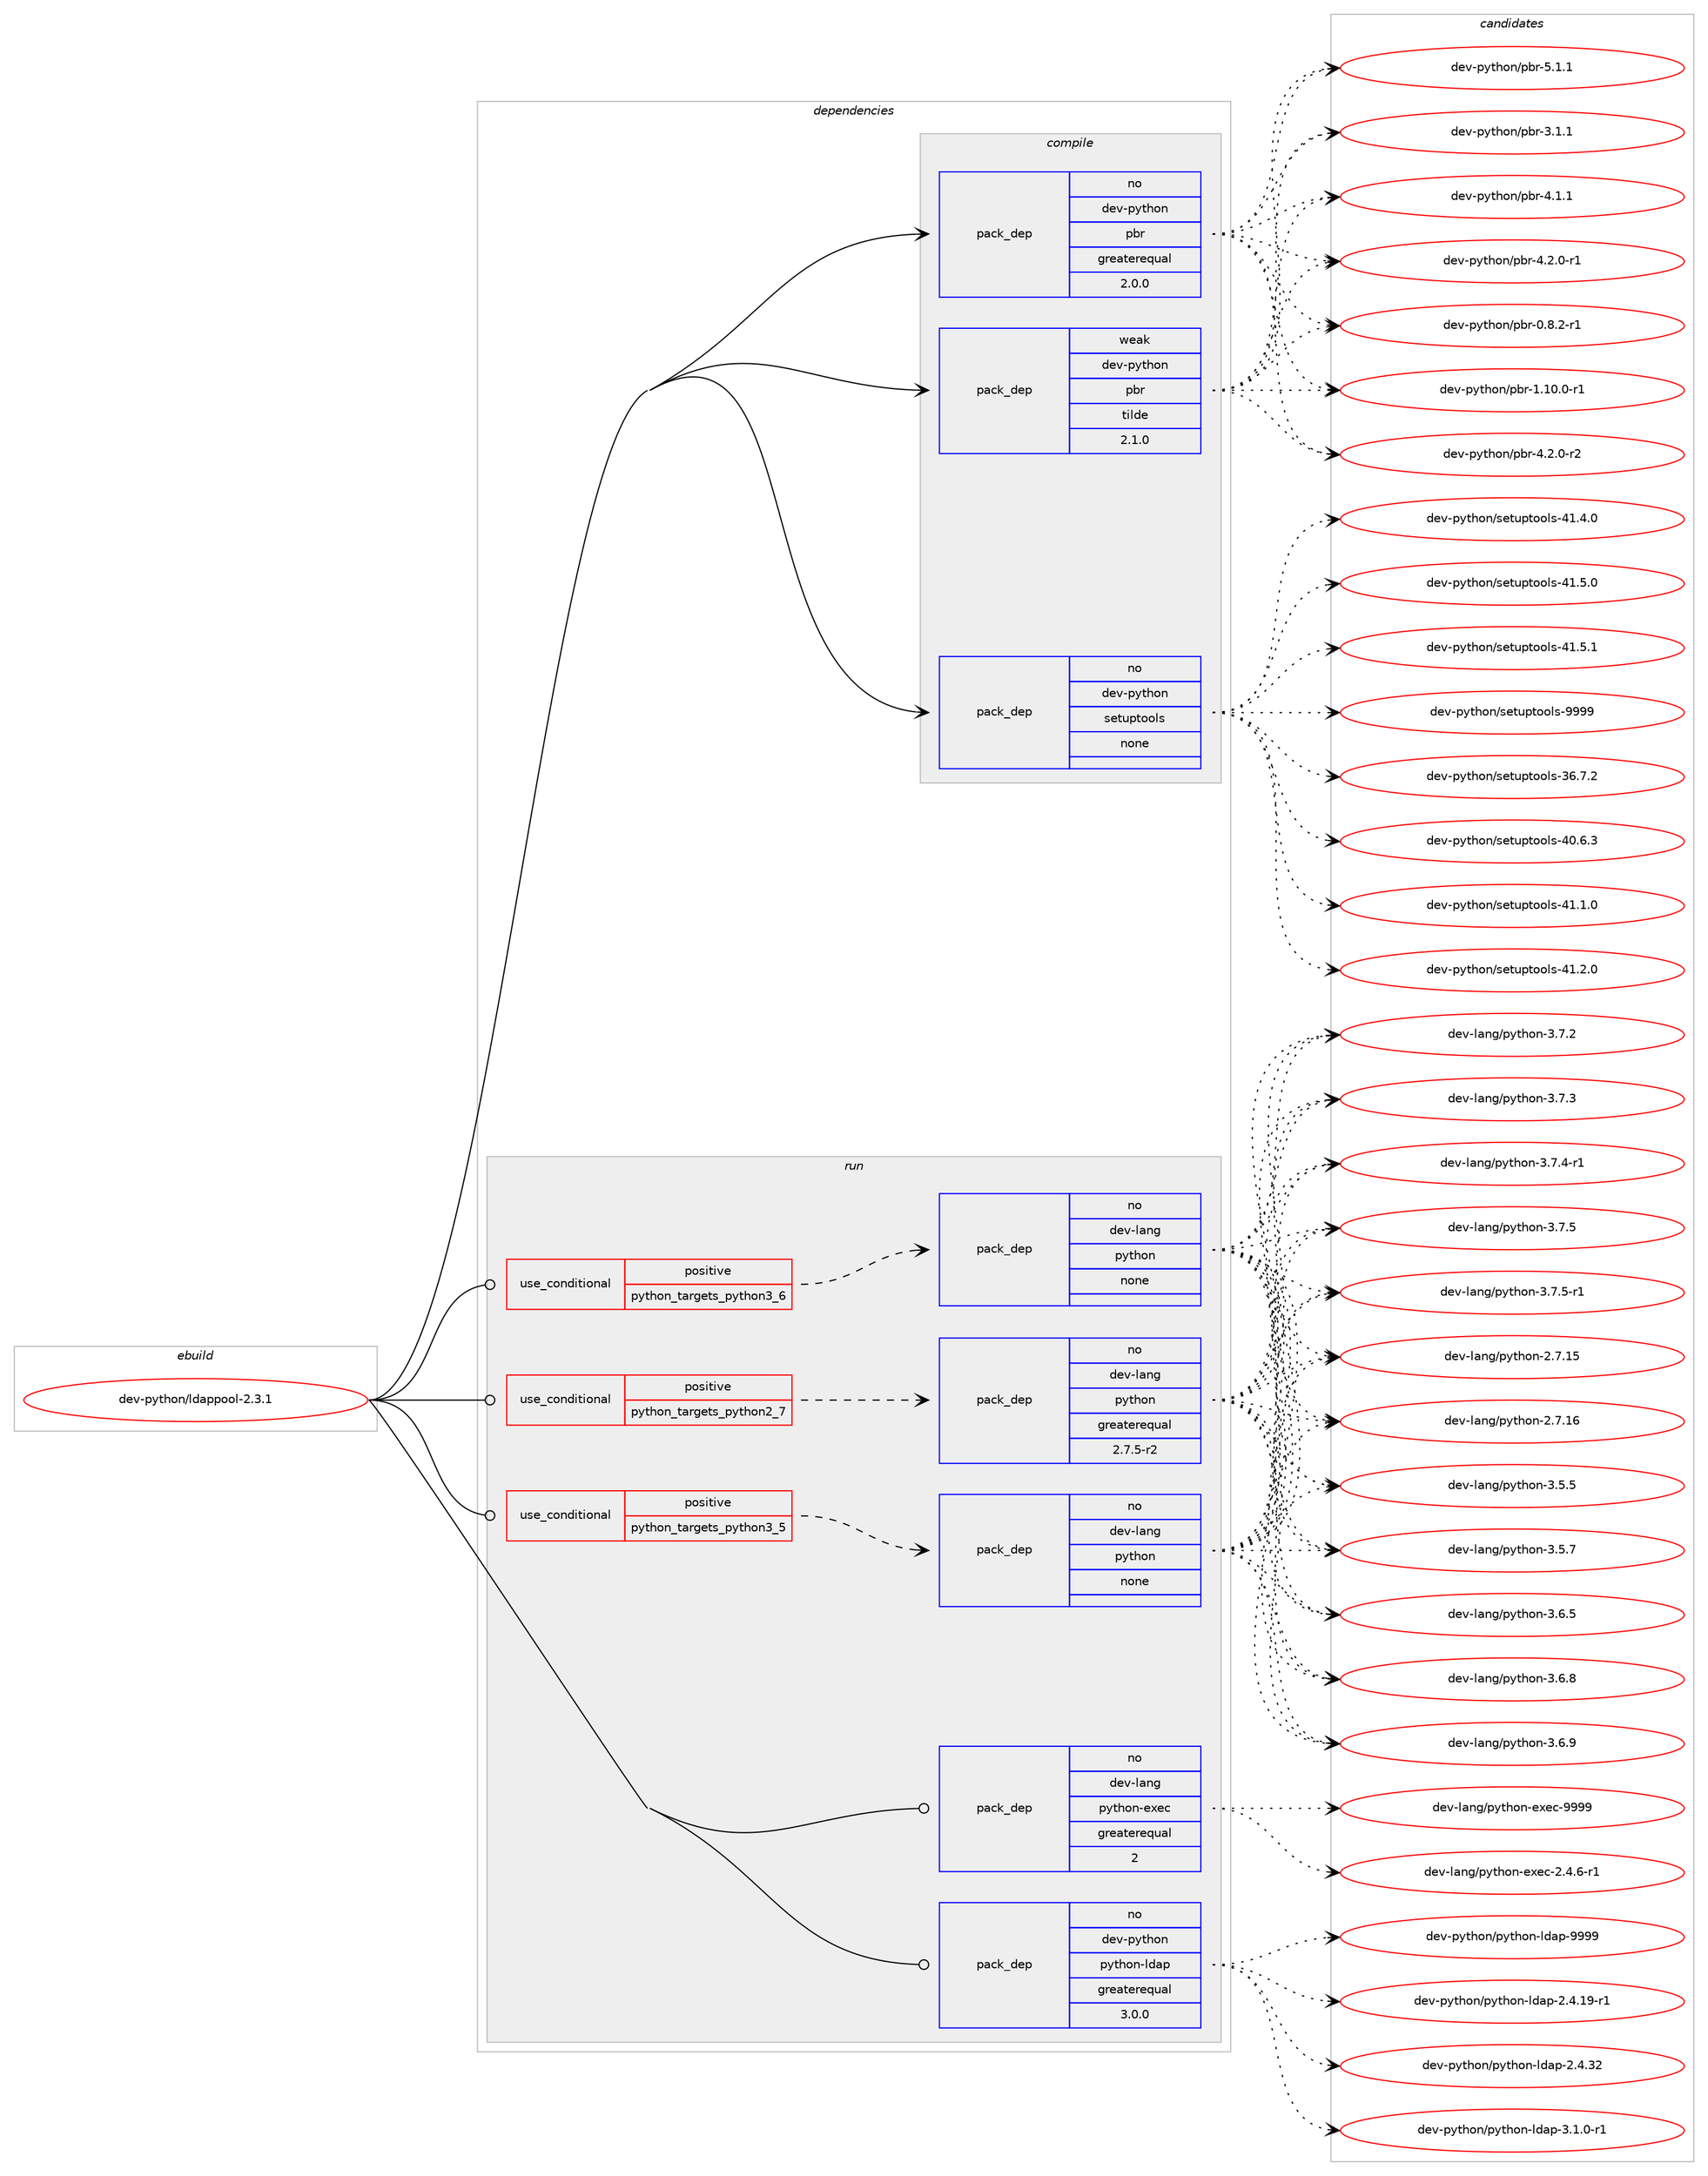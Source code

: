 digraph prolog {

# *************
# Graph options
# *************

newrank=true;
concentrate=true;
compound=true;
graph [rankdir=LR,fontname=Helvetica,fontsize=10,ranksep=1.5];#, ranksep=2.5, nodesep=0.2];
edge  [arrowhead=vee];
node  [fontname=Helvetica,fontsize=10];

# **********
# The ebuild
# **********

subgraph cluster_leftcol {
color=gray;
rank=same;
label=<<i>ebuild</i>>;
id [label="dev-python/ldappool-2.3.1", color=red, width=4, href="../dev-python/ldappool-2.3.1.svg"];
}

# ****************
# The dependencies
# ****************

subgraph cluster_midcol {
color=gray;
label=<<i>dependencies</i>>;
subgraph cluster_compile {
fillcolor="#eeeeee";
style=filled;
label=<<i>compile</i>>;
subgraph pack459003 {
dependency612694 [label=<<TABLE BORDER="0" CELLBORDER="1" CELLSPACING="0" CELLPADDING="4" WIDTH="220"><TR><TD ROWSPAN="6" CELLPADDING="30">pack_dep</TD></TR><TR><TD WIDTH="110">no</TD></TR><TR><TD>dev-python</TD></TR><TR><TD>pbr</TD></TR><TR><TD>greaterequal</TD></TR><TR><TD>2.0.0</TD></TR></TABLE>>, shape=none, color=blue];
}
id:e -> dependency612694:w [weight=20,style="solid",arrowhead="vee"];
subgraph pack459004 {
dependency612695 [label=<<TABLE BORDER="0" CELLBORDER="1" CELLSPACING="0" CELLPADDING="4" WIDTH="220"><TR><TD ROWSPAN="6" CELLPADDING="30">pack_dep</TD></TR><TR><TD WIDTH="110">no</TD></TR><TR><TD>dev-python</TD></TR><TR><TD>setuptools</TD></TR><TR><TD>none</TD></TR><TR><TD></TD></TR></TABLE>>, shape=none, color=blue];
}
id:e -> dependency612695:w [weight=20,style="solid",arrowhead="vee"];
subgraph pack459005 {
dependency612696 [label=<<TABLE BORDER="0" CELLBORDER="1" CELLSPACING="0" CELLPADDING="4" WIDTH="220"><TR><TD ROWSPAN="6" CELLPADDING="30">pack_dep</TD></TR><TR><TD WIDTH="110">weak</TD></TR><TR><TD>dev-python</TD></TR><TR><TD>pbr</TD></TR><TR><TD>tilde</TD></TR><TR><TD>2.1.0</TD></TR></TABLE>>, shape=none, color=blue];
}
id:e -> dependency612696:w [weight=20,style="solid",arrowhead="vee"];
}
subgraph cluster_compileandrun {
fillcolor="#eeeeee";
style=filled;
label=<<i>compile and run</i>>;
}
subgraph cluster_run {
fillcolor="#eeeeee";
style=filled;
label=<<i>run</i>>;
subgraph cond141887 {
dependency612697 [label=<<TABLE BORDER="0" CELLBORDER="1" CELLSPACING="0" CELLPADDING="4"><TR><TD ROWSPAN="3" CELLPADDING="10">use_conditional</TD></TR><TR><TD>positive</TD></TR><TR><TD>python_targets_python2_7</TD></TR></TABLE>>, shape=none, color=red];
subgraph pack459006 {
dependency612698 [label=<<TABLE BORDER="0" CELLBORDER="1" CELLSPACING="0" CELLPADDING="4" WIDTH="220"><TR><TD ROWSPAN="6" CELLPADDING="30">pack_dep</TD></TR><TR><TD WIDTH="110">no</TD></TR><TR><TD>dev-lang</TD></TR><TR><TD>python</TD></TR><TR><TD>greaterequal</TD></TR><TR><TD>2.7.5-r2</TD></TR></TABLE>>, shape=none, color=blue];
}
dependency612697:e -> dependency612698:w [weight=20,style="dashed",arrowhead="vee"];
}
id:e -> dependency612697:w [weight=20,style="solid",arrowhead="odot"];
subgraph cond141888 {
dependency612699 [label=<<TABLE BORDER="0" CELLBORDER="1" CELLSPACING="0" CELLPADDING="4"><TR><TD ROWSPAN="3" CELLPADDING="10">use_conditional</TD></TR><TR><TD>positive</TD></TR><TR><TD>python_targets_python3_5</TD></TR></TABLE>>, shape=none, color=red];
subgraph pack459007 {
dependency612700 [label=<<TABLE BORDER="0" CELLBORDER="1" CELLSPACING="0" CELLPADDING="4" WIDTH="220"><TR><TD ROWSPAN="6" CELLPADDING="30">pack_dep</TD></TR><TR><TD WIDTH="110">no</TD></TR><TR><TD>dev-lang</TD></TR><TR><TD>python</TD></TR><TR><TD>none</TD></TR><TR><TD></TD></TR></TABLE>>, shape=none, color=blue];
}
dependency612699:e -> dependency612700:w [weight=20,style="dashed",arrowhead="vee"];
}
id:e -> dependency612699:w [weight=20,style="solid",arrowhead="odot"];
subgraph cond141889 {
dependency612701 [label=<<TABLE BORDER="0" CELLBORDER="1" CELLSPACING="0" CELLPADDING="4"><TR><TD ROWSPAN="3" CELLPADDING="10">use_conditional</TD></TR><TR><TD>positive</TD></TR><TR><TD>python_targets_python3_6</TD></TR></TABLE>>, shape=none, color=red];
subgraph pack459008 {
dependency612702 [label=<<TABLE BORDER="0" CELLBORDER="1" CELLSPACING="0" CELLPADDING="4" WIDTH="220"><TR><TD ROWSPAN="6" CELLPADDING="30">pack_dep</TD></TR><TR><TD WIDTH="110">no</TD></TR><TR><TD>dev-lang</TD></TR><TR><TD>python</TD></TR><TR><TD>none</TD></TR><TR><TD></TD></TR></TABLE>>, shape=none, color=blue];
}
dependency612701:e -> dependency612702:w [weight=20,style="dashed",arrowhead="vee"];
}
id:e -> dependency612701:w [weight=20,style="solid",arrowhead="odot"];
subgraph pack459009 {
dependency612703 [label=<<TABLE BORDER="0" CELLBORDER="1" CELLSPACING="0" CELLPADDING="4" WIDTH="220"><TR><TD ROWSPAN="6" CELLPADDING="30">pack_dep</TD></TR><TR><TD WIDTH="110">no</TD></TR><TR><TD>dev-lang</TD></TR><TR><TD>python-exec</TD></TR><TR><TD>greaterequal</TD></TR><TR><TD>2</TD></TR></TABLE>>, shape=none, color=blue];
}
id:e -> dependency612703:w [weight=20,style="solid",arrowhead="odot"];
subgraph pack459010 {
dependency612704 [label=<<TABLE BORDER="0" CELLBORDER="1" CELLSPACING="0" CELLPADDING="4" WIDTH="220"><TR><TD ROWSPAN="6" CELLPADDING="30">pack_dep</TD></TR><TR><TD WIDTH="110">no</TD></TR><TR><TD>dev-python</TD></TR><TR><TD>python-ldap</TD></TR><TR><TD>greaterequal</TD></TR><TR><TD>3.0.0</TD></TR></TABLE>>, shape=none, color=blue];
}
id:e -> dependency612704:w [weight=20,style="solid",arrowhead="odot"];
}
}

# **************
# The candidates
# **************

subgraph cluster_choices {
rank=same;
color=gray;
label=<<i>candidates</i>>;

subgraph choice459003 {
color=black;
nodesep=1;
choice1001011184511212111610411111047112981144548465646504511449 [label="dev-python/pbr-0.8.2-r1", color=red, width=4,href="../dev-python/pbr-0.8.2-r1.svg"];
choice100101118451121211161041111104711298114454946494846484511449 [label="dev-python/pbr-1.10.0-r1", color=red, width=4,href="../dev-python/pbr-1.10.0-r1.svg"];
choice100101118451121211161041111104711298114455146494649 [label="dev-python/pbr-3.1.1", color=red, width=4,href="../dev-python/pbr-3.1.1.svg"];
choice100101118451121211161041111104711298114455246494649 [label="dev-python/pbr-4.1.1", color=red, width=4,href="../dev-python/pbr-4.1.1.svg"];
choice1001011184511212111610411111047112981144552465046484511449 [label="dev-python/pbr-4.2.0-r1", color=red, width=4,href="../dev-python/pbr-4.2.0-r1.svg"];
choice1001011184511212111610411111047112981144552465046484511450 [label="dev-python/pbr-4.2.0-r2", color=red, width=4,href="../dev-python/pbr-4.2.0-r2.svg"];
choice100101118451121211161041111104711298114455346494649 [label="dev-python/pbr-5.1.1", color=red, width=4,href="../dev-python/pbr-5.1.1.svg"];
dependency612694:e -> choice1001011184511212111610411111047112981144548465646504511449:w [style=dotted,weight="100"];
dependency612694:e -> choice100101118451121211161041111104711298114454946494846484511449:w [style=dotted,weight="100"];
dependency612694:e -> choice100101118451121211161041111104711298114455146494649:w [style=dotted,weight="100"];
dependency612694:e -> choice100101118451121211161041111104711298114455246494649:w [style=dotted,weight="100"];
dependency612694:e -> choice1001011184511212111610411111047112981144552465046484511449:w [style=dotted,weight="100"];
dependency612694:e -> choice1001011184511212111610411111047112981144552465046484511450:w [style=dotted,weight="100"];
dependency612694:e -> choice100101118451121211161041111104711298114455346494649:w [style=dotted,weight="100"];
}
subgraph choice459004 {
color=black;
nodesep=1;
choice100101118451121211161041111104711510111611711211611111110811545515446554650 [label="dev-python/setuptools-36.7.2", color=red, width=4,href="../dev-python/setuptools-36.7.2.svg"];
choice100101118451121211161041111104711510111611711211611111110811545524846544651 [label="dev-python/setuptools-40.6.3", color=red, width=4,href="../dev-python/setuptools-40.6.3.svg"];
choice100101118451121211161041111104711510111611711211611111110811545524946494648 [label="dev-python/setuptools-41.1.0", color=red, width=4,href="../dev-python/setuptools-41.1.0.svg"];
choice100101118451121211161041111104711510111611711211611111110811545524946504648 [label="dev-python/setuptools-41.2.0", color=red, width=4,href="../dev-python/setuptools-41.2.0.svg"];
choice100101118451121211161041111104711510111611711211611111110811545524946524648 [label="dev-python/setuptools-41.4.0", color=red, width=4,href="../dev-python/setuptools-41.4.0.svg"];
choice100101118451121211161041111104711510111611711211611111110811545524946534648 [label="dev-python/setuptools-41.5.0", color=red, width=4,href="../dev-python/setuptools-41.5.0.svg"];
choice100101118451121211161041111104711510111611711211611111110811545524946534649 [label="dev-python/setuptools-41.5.1", color=red, width=4,href="../dev-python/setuptools-41.5.1.svg"];
choice10010111845112121116104111110471151011161171121161111111081154557575757 [label="dev-python/setuptools-9999", color=red, width=4,href="../dev-python/setuptools-9999.svg"];
dependency612695:e -> choice100101118451121211161041111104711510111611711211611111110811545515446554650:w [style=dotted,weight="100"];
dependency612695:e -> choice100101118451121211161041111104711510111611711211611111110811545524846544651:w [style=dotted,weight="100"];
dependency612695:e -> choice100101118451121211161041111104711510111611711211611111110811545524946494648:w [style=dotted,weight="100"];
dependency612695:e -> choice100101118451121211161041111104711510111611711211611111110811545524946504648:w [style=dotted,weight="100"];
dependency612695:e -> choice100101118451121211161041111104711510111611711211611111110811545524946524648:w [style=dotted,weight="100"];
dependency612695:e -> choice100101118451121211161041111104711510111611711211611111110811545524946534648:w [style=dotted,weight="100"];
dependency612695:e -> choice100101118451121211161041111104711510111611711211611111110811545524946534649:w [style=dotted,weight="100"];
dependency612695:e -> choice10010111845112121116104111110471151011161171121161111111081154557575757:w [style=dotted,weight="100"];
}
subgraph choice459005 {
color=black;
nodesep=1;
choice1001011184511212111610411111047112981144548465646504511449 [label="dev-python/pbr-0.8.2-r1", color=red, width=4,href="../dev-python/pbr-0.8.2-r1.svg"];
choice100101118451121211161041111104711298114454946494846484511449 [label="dev-python/pbr-1.10.0-r1", color=red, width=4,href="../dev-python/pbr-1.10.0-r1.svg"];
choice100101118451121211161041111104711298114455146494649 [label="dev-python/pbr-3.1.1", color=red, width=4,href="../dev-python/pbr-3.1.1.svg"];
choice100101118451121211161041111104711298114455246494649 [label="dev-python/pbr-4.1.1", color=red, width=4,href="../dev-python/pbr-4.1.1.svg"];
choice1001011184511212111610411111047112981144552465046484511449 [label="dev-python/pbr-4.2.0-r1", color=red, width=4,href="../dev-python/pbr-4.2.0-r1.svg"];
choice1001011184511212111610411111047112981144552465046484511450 [label="dev-python/pbr-4.2.0-r2", color=red, width=4,href="../dev-python/pbr-4.2.0-r2.svg"];
choice100101118451121211161041111104711298114455346494649 [label="dev-python/pbr-5.1.1", color=red, width=4,href="../dev-python/pbr-5.1.1.svg"];
dependency612696:e -> choice1001011184511212111610411111047112981144548465646504511449:w [style=dotted,weight="100"];
dependency612696:e -> choice100101118451121211161041111104711298114454946494846484511449:w [style=dotted,weight="100"];
dependency612696:e -> choice100101118451121211161041111104711298114455146494649:w [style=dotted,weight="100"];
dependency612696:e -> choice100101118451121211161041111104711298114455246494649:w [style=dotted,weight="100"];
dependency612696:e -> choice1001011184511212111610411111047112981144552465046484511449:w [style=dotted,weight="100"];
dependency612696:e -> choice1001011184511212111610411111047112981144552465046484511450:w [style=dotted,weight="100"];
dependency612696:e -> choice100101118451121211161041111104711298114455346494649:w [style=dotted,weight="100"];
}
subgraph choice459006 {
color=black;
nodesep=1;
choice10010111845108971101034711212111610411111045504655464953 [label="dev-lang/python-2.7.15", color=red, width=4,href="../dev-lang/python-2.7.15.svg"];
choice10010111845108971101034711212111610411111045504655464954 [label="dev-lang/python-2.7.16", color=red, width=4,href="../dev-lang/python-2.7.16.svg"];
choice100101118451089711010347112121116104111110455146534653 [label="dev-lang/python-3.5.5", color=red, width=4,href="../dev-lang/python-3.5.5.svg"];
choice100101118451089711010347112121116104111110455146534655 [label="dev-lang/python-3.5.7", color=red, width=4,href="../dev-lang/python-3.5.7.svg"];
choice100101118451089711010347112121116104111110455146544653 [label="dev-lang/python-3.6.5", color=red, width=4,href="../dev-lang/python-3.6.5.svg"];
choice100101118451089711010347112121116104111110455146544656 [label="dev-lang/python-3.6.8", color=red, width=4,href="../dev-lang/python-3.6.8.svg"];
choice100101118451089711010347112121116104111110455146544657 [label="dev-lang/python-3.6.9", color=red, width=4,href="../dev-lang/python-3.6.9.svg"];
choice100101118451089711010347112121116104111110455146554650 [label="dev-lang/python-3.7.2", color=red, width=4,href="../dev-lang/python-3.7.2.svg"];
choice100101118451089711010347112121116104111110455146554651 [label="dev-lang/python-3.7.3", color=red, width=4,href="../dev-lang/python-3.7.3.svg"];
choice1001011184510897110103471121211161041111104551465546524511449 [label="dev-lang/python-3.7.4-r1", color=red, width=4,href="../dev-lang/python-3.7.4-r1.svg"];
choice100101118451089711010347112121116104111110455146554653 [label="dev-lang/python-3.7.5", color=red, width=4,href="../dev-lang/python-3.7.5.svg"];
choice1001011184510897110103471121211161041111104551465546534511449 [label="dev-lang/python-3.7.5-r1", color=red, width=4,href="../dev-lang/python-3.7.5-r1.svg"];
dependency612698:e -> choice10010111845108971101034711212111610411111045504655464953:w [style=dotted,weight="100"];
dependency612698:e -> choice10010111845108971101034711212111610411111045504655464954:w [style=dotted,weight="100"];
dependency612698:e -> choice100101118451089711010347112121116104111110455146534653:w [style=dotted,weight="100"];
dependency612698:e -> choice100101118451089711010347112121116104111110455146534655:w [style=dotted,weight="100"];
dependency612698:e -> choice100101118451089711010347112121116104111110455146544653:w [style=dotted,weight="100"];
dependency612698:e -> choice100101118451089711010347112121116104111110455146544656:w [style=dotted,weight="100"];
dependency612698:e -> choice100101118451089711010347112121116104111110455146544657:w [style=dotted,weight="100"];
dependency612698:e -> choice100101118451089711010347112121116104111110455146554650:w [style=dotted,weight="100"];
dependency612698:e -> choice100101118451089711010347112121116104111110455146554651:w [style=dotted,weight="100"];
dependency612698:e -> choice1001011184510897110103471121211161041111104551465546524511449:w [style=dotted,weight="100"];
dependency612698:e -> choice100101118451089711010347112121116104111110455146554653:w [style=dotted,weight="100"];
dependency612698:e -> choice1001011184510897110103471121211161041111104551465546534511449:w [style=dotted,weight="100"];
}
subgraph choice459007 {
color=black;
nodesep=1;
choice10010111845108971101034711212111610411111045504655464953 [label="dev-lang/python-2.7.15", color=red, width=4,href="../dev-lang/python-2.7.15.svg"];
choice10010111845108971101034711212111610411111045504655464954 [label="dev-lang/python-2.7.16", color=red, width=4,href="../dev-lang/python-2.7.16.svg"];
choice100101118451089711010347112121116104111110455146534653 [label="dev-lang/python-3.5.5", color=red, width=4,href="../dev-lang/python-3.5.5.svg"];
choice100101118451089711010347112121116104111110455146534655 [label="dev-lang/python-3.5.7", color=red, width=4,href="../dev-lang/python-3.5.7.svg"];
choice100101118451089711010347112121116104111110455146544653 [label="dev-lang/python-3.6.5", color=red, width=4,href="../dev-lang/python-3.6.5.svg"];
choice100101118451089711010347112121116104111110455146544656 [label="dev-lang/python-3.6.8", color=red, width=4,href="../dev-lang/python-3.6.8.svg"];
choice100101118451089711010347112121116104111110455146544657 [label="dev-lang/python-3.6.9", color=red, width=4,href="../dev-lang/python-3.6.9.svg"];
choice100101118451089711010347112121116104111110455146554650 [label="dev-lang/python-3.7.2", color=red, width=4,href="../dev-lang/python-3.7.2.svg"];
choice100101118451089711010347112121116104111110455146554651 [label="dev-lang/python-3.7.3", color=red, width=4,href="../dev-lang/python-3.7.3.svg"];
choice1001011184510897110103471121211161041111104551465546524511449 [label="dev-lang/python-3.7.4-r1", color=red, width=4,href="../dev-lang/python-3.7.4-r1.svg"];
choice100101118451089711010347112121116104111110455146554653 [label="dev-lang/python-3.7.5", color=red, width=4,href="../dev-lang/python-3.7.5.svg"];
choice1001011184510897110103471121211161041111104551465546534511449 [label="dev-lang/python-3.7.5-r1", color=red, width=4,href="../dev-lang/python-3.7.5-r1.svg"];
dependency612700:e -> choice10010111845108971101034711212111610411111045504655464953:w [style=dotted,weight="100"];
dependency612700:e -> choice10010111845108971101034711212111610411111045504655464954:w [style=dotted,weight="100"];
dependency612700:e -> choice100101118451089711010347112121116104111110455146534653:w [style=dotted,weight="100"];
dependency612700:e -> choice100101118451089711010347112121116104111110455146534655:w [style=dotted,weight="100"];
dependency612700:e -> choice100101118451089711010347112121116104111110455146544653:w [style=dotted,weight="100"];
dependency612700:e -> choice100101118451089711010347112121116104111110455146544656:w [style=dotted,weight="100"];
dependency612700:e -> choice100101118451089711010347112121116104111110455146544657:w [style=dotted,weight="100"];
dependency612700:e -> choice100101118451089711010347112121116104111110455146554650:w [style=dotted,weight="100"];
dependency612700:e -> choice100101118451089711010347112121116104111110455146554651:w [style=dotted,weight="100"];
dependency612700:e -> choice1001011184510897110103471121211161041111104551465546524511449:w [style=dotted,weight="100"];
dependency612700:e -> choice100101118451089711010347112121116104111110455146554653:w [style=dotted,weight="100"];
dependency612700:e -> choice1001011184510897110103471121211161041111104551465546534511449:w [style=dotted,weight="100"];
}
subgraph choice459008 {
color=black;
nodesep=1;
choice10010111845108971101034711212111610411111045504655464953 [label="dev-lang/python-2.7.15", color=red, width=4,href="../dev-lang/python-2.7.15.svg"];
choice10010111845108971101034711212111610411111045504655464954 [label="dev-lang/python-2.7.16", color=red, width=4,href="../dev-lang/python-2.7.16.svg"];
choice100101118451089711010347112121116104111110455146534653 [label="dev-lang/python-3.5.5", color=red, width=4,href="../dev-lang/python-3.5.5.svg"];
choice100101118451089711010347112121116104111110455146534655 [label="dev-lang/python-3.5.7", color=red, width=4,href="../dev-lang/python-3.5.7.svg"];
choice100101118451089711010347112121116104111110455146544653 [label="dev-lang/python-3.6.5", color=red, width=4,href="../dev-lang/python-3.6.5.svg"];
choice100101118451089711010347112121116104111110455146544656 [label="dev-lang/python-3.6.8", color=red, width=4,href="../dev-lang/python-3.6.8.svg"];
choice100101118451089711010347112121116104111110455146544657 [label="dev-lang/python-3.6.9", color=red, width=4,href="../dev-lang/python-3.6.9.svg"];
choice100101118451089711010347112121116104111110455146554650 [label="dev-lang/python-3.7.2", color=red, width=4,href="../dev-lang/python-3.7.2.svg"];
choice100101118451089711010347112121116104111110455146554651 [label="dev-lang/python-3.7.3", color=red, width=4,href="../dev-lang/python-3.7.3.svg"];
choice1001011184510897110103471121211161041111104551465546524511449 [label="dev-lang/python-3.7.4-r1", color=red, width=4,href="../dev-lang/python-3.7.4-r1.svg"];
choice100101118451089711010347112121116104111110455146554653 [label="dev-lang/python-3.7.5", color=red, width=4,href="../dev-lang/python-3.7.5.svg"];
choice1001011184510897110103471121211161041111104551465546534511449 [label="dev-lang/python-3.7.5-r1", color=red, width=4,href="../dev-lang/python-3.7.5-r1.svg"];
dependency612702:e -> choice10010111845108971101034711212111610411111045504655464953:w [style=dotted,weight="100"];
dependency612702:e -> choice10010111845108971101034711212111610411111045504655464954:w [style=dotted,weight="100"];
dependency612702:e -> choice100101118451089711010347112121116104111110455146534653:w [style=dotted,weight="100"];
dependency612702:e -> choice100101118451089711010347112121116104111110455146534655:w [style=dotted,weight="100"];
dependency612702:e -> choice100101118451089711010347112121116104111110455146544653:w [style=dotted,weight="100"];
dependency612702:e -> choice100101118451089711010347112121116104111110455146544656:w [style=dotted,weight="100"];
dependency612702:e -> choice100101118451089711010347112121116104111110455146544657:w [style=dotted,weight="100"];
dependency612702:e -> choice100101118451089711010347112121116104111110455146554650:w [style=dotted,weight="100"];
dependency612702:e -> choice100101118451089711010347112121116104111110455146554651:w [style=dotted,weight="100"];
dependency612702:e -> choice1001011184510897110103471121211161041111104551465546524511449:w [style=dotted,weight="100"];
dependency612702:e -> choice100101118451089711010347112121116104111110455146554653:w [style=dotted,weight="100"];
dependency612702:e -> choice1001011184510897110103471121211161041111104551465546534511449:w [style=dotted,weight="100"];
}
subgraph choice459009 {
color=black;
nodesep=1;
choice10010111845108971101034711212111610411111045101120101994550465246544511449 [label="dev-lang/python-exec-2.4.6-r1", color=red, width=4,href="../dev-lang/python-exec-2.4.6-r1.svg"];
choice10010111845108971101034711212111610411111045101120101994557575757 [label="dev-lang/python-exec-9999", color=red, width=4,href="../dev-lang/python-exec-9999.svg"];
dependency612703:e -> choice10010111845108971101034711212111610411111045101120101994550465246544511449:w [style=dotted,weight="100"];
dependency612703:e -> choice10010111845108971101034711212111610411111045101120101994557575757:w [style=dotted,weight="100"];
}
subgraph choice459010 {
color=black;
nodesep=1;
choice10010111845112121116104111110471121211161041111104510810097112455046524649574511449 [label="dev-python/python-ldap-2.4.19-r1", color=red, width=4,href="../dev-python/python-ldap-2.4.19-r1.svg"];
choice1001011184511212111610411111047112121116104111110451081009711245504652465150 [label="dev-python/python-ldap-2.4.32", color=red, width=4,href="../dev-python/python-ldap-2.4.32.svg"];
choice100101118451121211161041111104711212111610411111045108100971124551464946484511449 [label="dev-python/python-ldap-3.1.0-r1", color=red, width=4,href="../dev-python/python-ldap-3.1.0-r1.svg"];
choice100101118451121211161041111104711212111610411111045108100971124557575757 [label="dev-python/python-ldap-9999", color=red, width=4,href="../dev-python/python-ldap-9999.svg"];
dependency612704:e -> choice10010111845112121116104111110471121211161041111104510810097112455046524649574511449:w [style=dotted,weight="100"];
dependency612704:e -> choice1001011184511212111610411111047112121116104111110451081009711245504652465150:w [style=dotted,weight="100"];
dependency612704:e -> choice100101118451121211161041111104711212111610411111045108100971124551464946484511449:w [style=dotted,weight="100"];
dependency612704:e -> choice100101118451121211161041111104711212111610411111045108100971124557575757:w [style=dotted,weight="100"];
}
}

}
